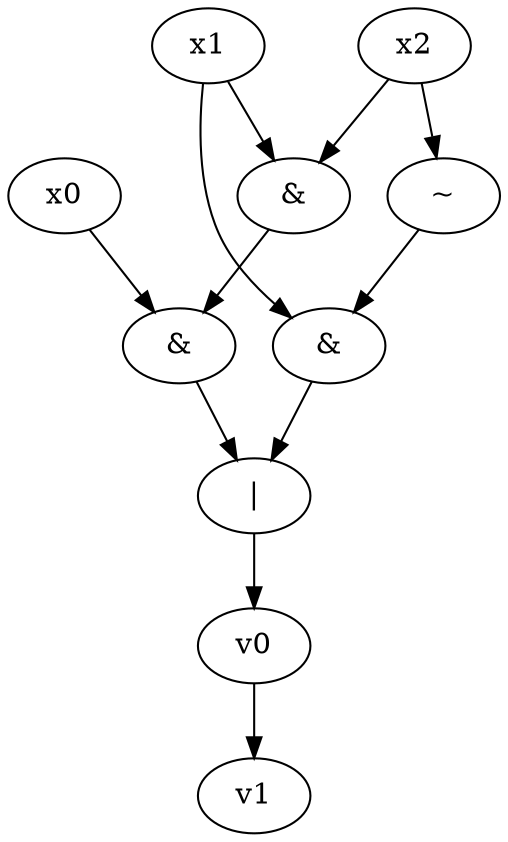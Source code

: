digraph G { 
v2 [label="|"]; 
v3 [label="&"]; 
v4 [label="x0"]; 
v5 [label="&"]; 
v6 [label="x1"]; 
v7 [label="x2"]; 
v8 [label="&"]; 
v10 [label="~"]; 
v0 -> v1;
v2 -> v0;
v3 -> v2;
v4 -> v3;
v5 -> v3;
v6 -> v5;
v6 -> v8 -> v2;
v7 -> v5;
v7 -> v10 -> v8;
}